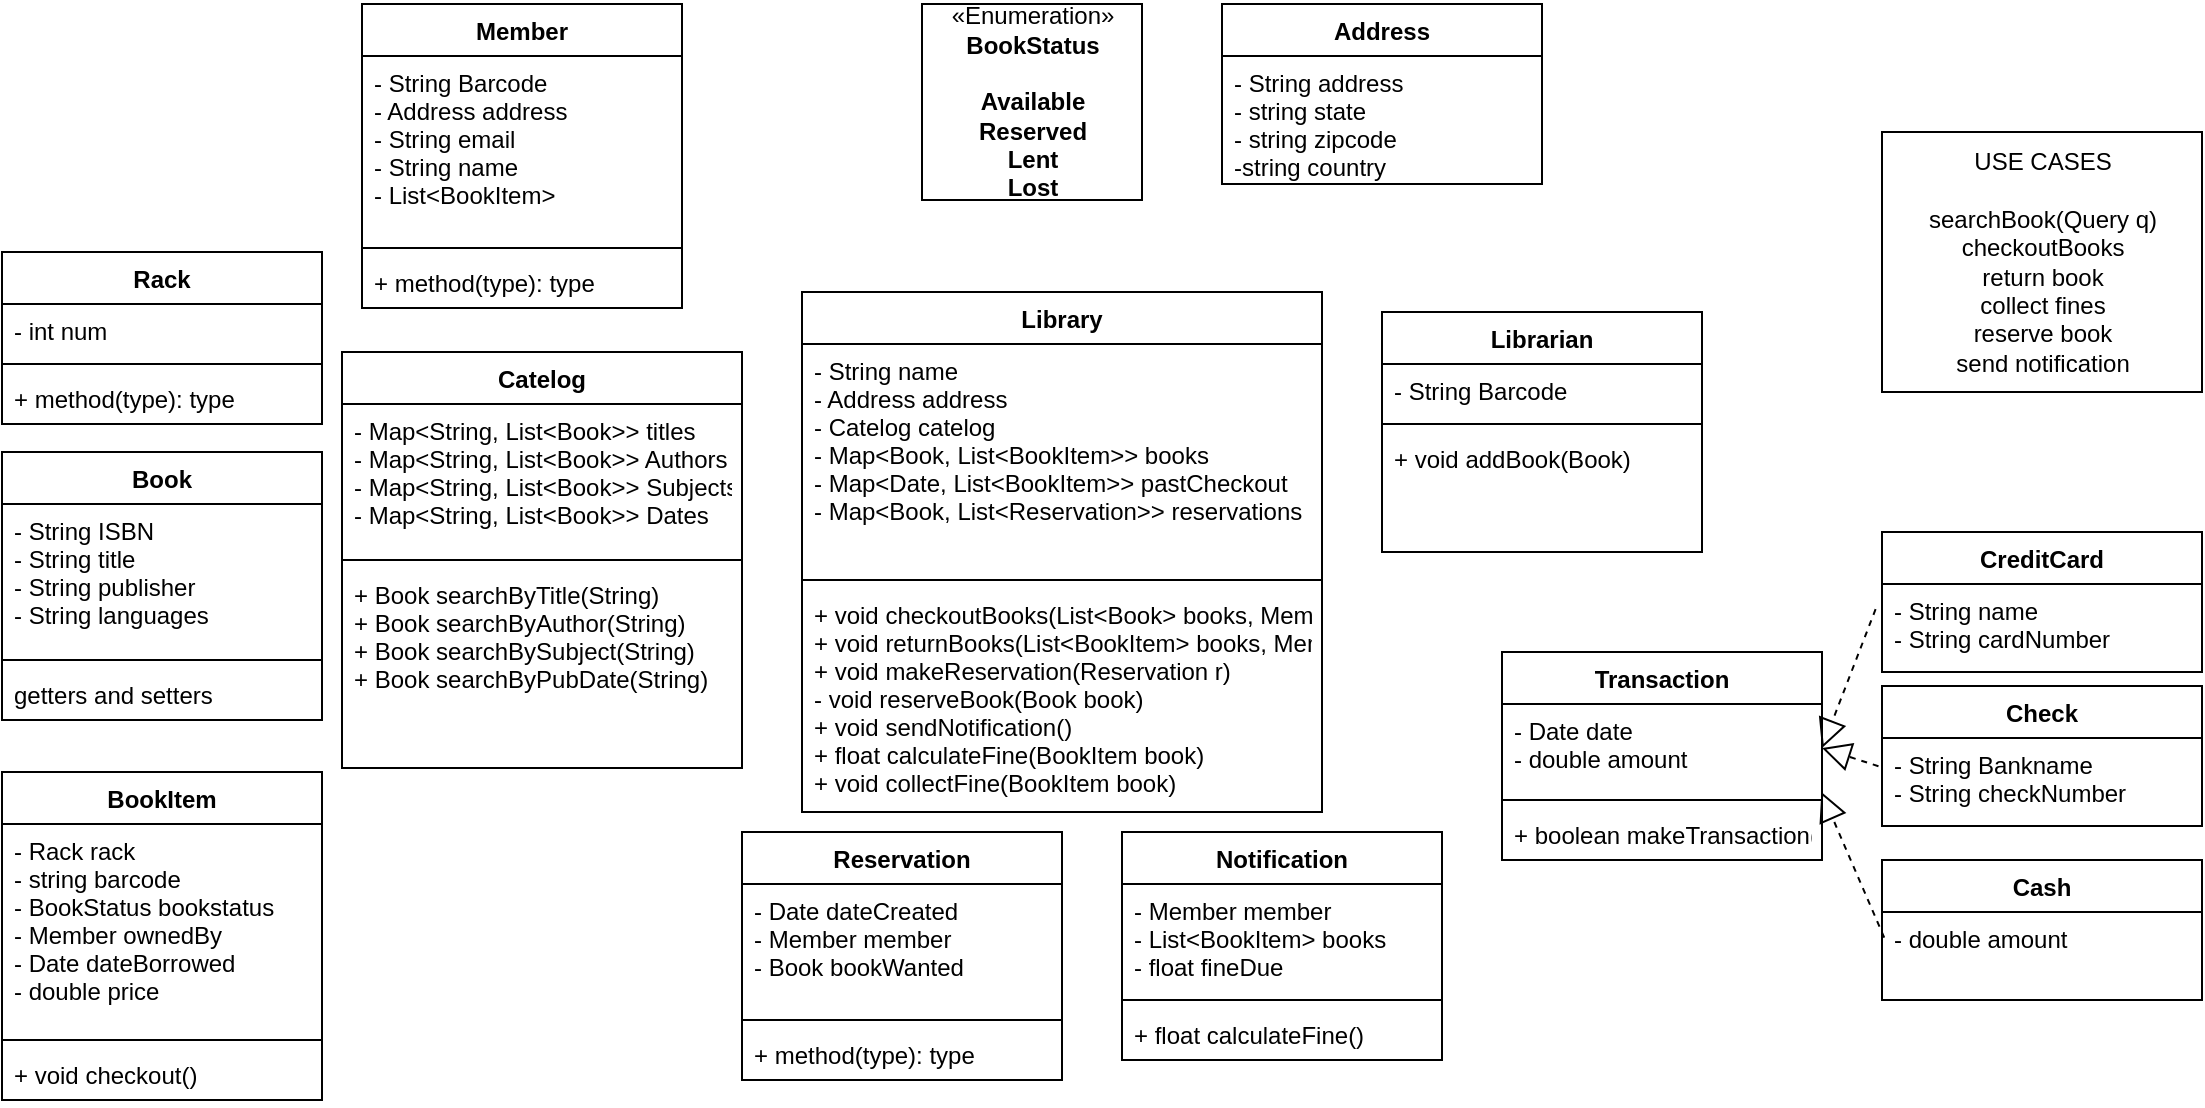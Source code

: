 <mxfile version="14.7.10" type="github">
  <diagram id="0hD28qupYNkQJjnbglOo" name="Page-1">
    <mxGraphModel dx="1346" dy="1120" grid="1" gridSize="10" guides="1" tooltips="1" connect="1" arrows="1" fold="1" page="1" pageScale="1" pageWidth="850" pageHeight="1100" math="0" shadow="0">
      <root>
        <mxCell id="0" />
        <mxCell id="1" parent="0" />
        <mxCell id="hHHKtAU5R3myMjBMF4Xn-1" value="Library" style="swimlane;fontStyle=1;align=center;verticalAlign=top;childLayout=stackLayout;horizontal=1;startSize=26;horizontalStack=0;resizeParent=1;resizeParentMax=0;resizeLast=0;collapsible=1;marginBottom=0;" vertex="1" parent="1">
          <mxGeometry x="420" y="400" width="260" height="260" as="geometry" />
        </mxCell>
        <mxCell id="hHHKtAU5R3myMjBMF4Xn-2" value="- String name&#xa;- Address address&#xa;- Catelog catelog&#xa;- Map&lt;Book, List&lt;BookItem&gt;&gt; books&#xa;- Map&lt;Date, List&lt;BookItem&gt;&gt; pastCheckout&#xa;- Map&lt;Book, List&lt;Reservation&gt;&gt; reservations" style="text;strokeColor=none;fillColor=none;align=left;verticalAlign=top;spacingLeft=4;spacingRight=4;overflow=hidden;rotatable=0;points=[[0,0.5],[1,0.5]];portConstraint=eastwest;" vertex="1" parent="hHHKtAU5R3myMjBMF4Xn-1">
          <mxGeometry y="26" width="260" height="114" as="geometry" />
        </mxCell>
        <mxCell id="hHHKtAU5R3myMjBMF4Xn-3" value="" style="line;strokeWidth=1;fillColor=none;align=left;verticalAlign=middle;spacingTop=-1;spacingLeft=3;spacingRight=3;rotatable=0;labelPosition=right;points=[];portConstraint=eastwest;" vertex="1" parent="hHHKtAU5R3myMjBMF4Xn-1">
          <mxGeometry y="140" width="260" height="8" as="geometry" />
        </mxCell>
        <mxCell id="hHHKtAU5R3myMjBMF4Xn-4" value="+ void checkoutBooks(List&lt;Book&gt; books, Member m)&#xa;+ void returnBooks(List&lt;BookItem&gt; books, Member m)&#xa;+ void makeReservation(Reservation r)&#xa;- void reserveBook(Book book)&#xa;+ void sendNotification()&#xa;+ float calculateFine(BookItem book)&#xa;+ void collectFine(BookItem book)" style="text;strokeColor=none;fillColor=none;align=left;verticalAlign=top;spacingLeft=4;spacingRight=4;overflow=hidden;rotatable=0;points=[[0,0.5],[1,0.5]];portConstraint=eastwest;" vertex="1" parent="hHHKtAU5R3myMjBMF4Xn-1">
          <mxGeometry y="148" width="260" height="112" as="geometry" />
        </mxCell>
        <mxCell id="hHHKtAU5R3myMjBMF4Xn-5" value="Book" style="swimlane;fontStyle=1;align=center;verticalAlign=top;childLayout=stackLayout;horizontal=1;startSize=26;horizontalStack=0;resizeParent=1;resizeParentMax=0;resizeLast=0;collapsible=1;marginBottom=0;" vertex="1" parent="1">
          <mxGeometry x="20" y="480" width="160" height="134" as="geometry" />
        </mxCell>
        <mxCell id="hHHKtAU5R3myMjBMF4Xn-6" value="- String ISBN&#xa;- String title&#xa;- String publisher&#xa;- String languages&#xa;" style="text;strokeColor=none;fillColor=none;align=left;verticalAlign=top;spacingLeft=4;spacingRight=4;overflow=hidden;rotatable=0;points=[[0,0.5],[1,0.5]];portConstraint=eastwest;" vertex="1" parent="hHHKtAU5R3myMjBMF4Xn-5">
          <mxGeometry y="26" width="160" height="74" as="geometry" />
        </mxCell>
        <mxCell id="hHHKtAU5R3myMjBMF4Xn-7" value="" style="line;strokeWidth=1;fillColor=none;align=left;verticalAlign=middle;spacingTop=-1;spacingLeft=3;spacingRight=3;rotatable=0;labelPosition=right;points=[];portConstraint=eastwest;" vertex="1" parent="hHHKtAU5R3myMjBMF4Xn-5">
          <mxGeometry y="100" width="160" height="8" as="geometry" />
        </mxCell>
        <mxCell id="hHHKtAU5R3myMjBMF4Xn-8" value="getters and setters" style="text;strokeColor=none;fillColor=none;align=left;verticalAlign=top;spacingLeft=4;spacingRight=4;overflow=hidden;rotatable=0;points=[[0,0.5],[1,0.5]];portConstraint=eastwest;" vertex="1" parent="hHHKtAU5R3myMjBMF4Xn-5">
          <mxGeometry y="108" width="160" height="26" as="geometry" />
        </mxCell>
        <mxCell id="hHHKtAU5R3myMjBMF4Xn-9" value="Rack" style="swimlane;fontStyle=1;align=center;verticalAlign=top;childLayout=stackLayout;horizontal=1;startSize=26;horizontalStack=0;resizeParent=1;resizeParentMax=0;resizeLast=0;collapsible=1;marginBottom=0;" vertex="1" parent="1">
          <mxGeometry x="20" y="380" width="160" height="86" as="geometry" />
        </mxCell>
        <mxCell id="hHHKtAU5R3myMjBMF4Xn-10" value="- int num" style="text;strokeColor=none;fillColor=none;align=left;verticalAlign=top;spacingLeft=4;spacingRight=4;overflow=hidden;rotatable=0;points=[[0,0.5],[1,0.5]];portConstraint=eastwest;" vertex="1" parent="hHHKtAU5R3myMjBMF4Xn-9">
          <mxGeometry y="26" width="160" height="26" as="geometry" />
        </mxCell>
        <mxCell id="hHHKtAU5R3myMjBMF4Xn-11" value="" style="line;strokeWidth=1;fillColor=none;align=left;verticalAlign=middle;spacingTop=-1;spacingLeft=3;spacingRight=3;rotatable=0;labelPosition=right;points=[];portConstraint=eastwest;" vertex="1" parent="hHHKtAU5R3myMjBMF4Xn-9">
          <mxGeometry y="52" width="160" height="8" as="geometry" />
        </mxCell>
        <mxCell id="hHHKtAU5R3myMjBMF4Xn-12" value="+ method(type): type" style="text;strokeColor=none;fillColor=none;align=left;verticalAlign=top;spacingLeft=4;spacingRight=4;overflow=hidden;rotatable=0;points=[[0,0.5],[1,0.5]];portConstraint=eastwest;" vertex="1" parent="hHHKtAU5R3myMjBMF4Xn-9">
          <mxGeometry y="60" width="160" height="26" as="geometry" />
        </mxCell>
        <mxCell id="hHHKtAU5R3myMjBMF4Xn-13" value="BookItem" style="swimlane;fontStyle=1;align=center;verticalAlign=top;childLayout=stackLayout;horizontal=1;startSize=26;horizontalStack=0;resizeParent=1;resizeParentMax=0;resizeLast=0;collapsible=1;marginBottom=0;" vertex="1" parent="1">
          <mxGeometry x="20" y="640" width="160" height="164" as="geometry" />
        </mxCell>
        <mxCell id="hHHKtAU5R3myMjBMF4Xn-14" value="- Rack rack&#xa;- string barcode&#xa;- BookStatus bookstatus&#xa;- Member ownedBy&#xa;- Date dateBorrowed&#xa;- double price&#xa;" style="text;strokeColor=none;fillColor=none;align=left;verticalAlign=top;spacingLeft=4;spacingRight=4;overflow=hidden;rotatable=0;points=[[0,0.5],[1,0.5]];portConstraint=eastwest;" vertex="1" parent="hHHKtAU5R3myMjBMF4Xn-13">
          <mxGeometry y="26" width="160" height="104" as="geometry" />
        </mxCell>
        <mxCell id="hHHKtAU5R3myMjBMF4Xn-15" value="" style="line;strokeWidth=1;fillColor=none;align=left;verticalAlign=middle;spacingTop=-1;spacingLeft=3;spacingRight=3;rotatable=0;labelPosition=right;points=[];portConstraint=eastwest;" vertex="1" parent="hHHKtAU5R3myMjBMF4Xn-13">
          <mxGeometry y="130" width="160" height="8" as="geometry" />
        </mxCell>
        <mxCell id="hHHKtAU5R3myMjBMF4Xn-16" value="+ void checkout()" style="text;strokeColor=none;fillColor=none;align=left;verticalAlign=top;spacingLeft=4;spacingRight=4;overflow=hidden;rotatable=0;points=[[0,0.5],[1,0.5]];portConstraint=eastwest;" vertex="1" parent="hHHKtAU5R3myMjBMF4Xn-13">
          <mxGeometry y="138" width="160" height="26" as="geometry" />
        </mxCell>
        <mxCell id="hHHKtAU5R3myMjBMF4Xn-17" value="Member" style="swimlane;fontStyle=1;align=center;verticalAlign=top;childLayout=stackLayout;horizontal=1;startSize=26;horizontalStack=0;resizeParent=1;resizeParentMax=0;resizeLast=0;collapsible=1;marginBottom=0;" vertex="1" parent="1">
          <mxGeometry x="200" y="256" width="160" height="152" as="geometry" />
        </mxCell>
        <mxCell id="hHHKtAU5R3myMjBMF4Xn-18" value="- String Barcode&#xa;- Address address&#xa;- String email&#xa;- String name&#xa;- List&lt;BookItem&gt;" style="text;strokeColor=none;fillColor=none;align=left;verticalAlign=top;spacingLeft=4;spacingRight=4;overflow=hidden;rotatable=0;points=[[0,0.5],[1,0.5]];portConstraint=eastwest;" vertex="1" parent="hHHKtAU5R3myMjBMF4Xn-17">
          <mxGeometry y="26" width="160" height="92" as="geometry" />
        </mxCell>
        <mxCell id="hHHKtAU5R3myMjBMF4Xn-19" value="" style="line;strokeWidth=1;fillColor=none;align=left;verticalAlign=middle;spacingTop=-1;spacingLeft=3;spacingRight=3;rotatable=0;labelPosition=right;points=[];portConstraint=eastwest;" vertex="1" parent="hHHKtAU5R3myMjBMF4Xn-17">
          <mxGeometry y="118" width="160" height="8" as="geometry" />
        </mxCell>
        <mxCell id="hHHKtAU5R3myMjBMF4Xn-20" value="+ method(type): type" style="text;strokeColor=none;fillColor=none;align=left;verticalAlign=top;spacingLeft=4;spacingRight=4;overflow=hidden;rotatable=0;points=[[0,0.5],[1,0.5]];portConstraint=eastwest;" vertex="1" parent="hHHKtAU5R3myMjBMF4Xn-17">
          <mxGeometry y="126" width="160" height="26" as="geometry" />
        </mxCell>
        <mxCell id="hHHKtAU5R3myMjBMF4Xn-25" value="Reservation" style="swimlane;fontStyle=1;align=center;verticalAlign=top;childLayout=stackLayout;horizontal=1;startSize=26;horizontalStack=0;resizeParent=1;resizeParentMax=0;resizeLast=0;collapsible=1;marginBottom=0;" vertex="1" parent="1">
          <mxGeometry x="390" y="670" width="160" height="124" as="geometry" />
        </mxCell>
        <mxCell id="hHHKtAU5R3myMjBMF4Xn-26" value="- Date dateCreated&#xa;- Member member&#xa;- Book bookWanted" style="text;strokeColor=none;fillColor=none;align=left;verticalAlign=top;spacingLeft=4;spacingRight=4;overflow=hidden;rotatable=0;points=[[0,0.5],[1,0.5]];portConstraint=eastwest;" vertex="1" parent="hHHKtAU5R3myMjBMF4Xn-25">
          <mxGeometry y="26" width="160" height="64" as="geometry" />
        </mxCell>
        <mxCell id="hHHKtAU5R3myMjBMF4Xn-27" value="" style="line;strokeWidth=1;fillColor=none;align=left;verticalAlign=middle;spacingTop=-1;spacingLeft=3;spacingRight=3;rotatable=0;labelPosition=right;points=[];portConstraint=eastwest;" vertex="1" parent="hHHKtAU5R3myMjBMF4Xn-25">
          <mxGeometry y="90" width="160" height="8" as="geometry" />
        </mxCell>
        <mxCell id="hHHKtAU5R3myMjBMF4Xn-28" value="+ method(type): type" style="text;strokeColor=none;fillColor=none;align=left;verticalAlign=top;spacingLeft=4;spacingRight=4;overflow=hidden;rotatable=0;points=[[0,0.5],[1,0.5]];portConstraint=eastwest;" vertex="1" parent="hHHKtAU5R3myMjBMF4Xn-25">
          <mxGeometry y="98" width="160" height="26" as="geometry" />
        </mxCell>
        <mxCell id="hHHKtAU5R3myMjBMF4Xn-29" value="USE CASES&lt;br&gt;&lt;br&gt;searchBook(Query q)&lt;br&gt;checkoutBooks&lt;br&gt;return book&lt;br&gt;collect fines&lt;br&gt;reserve book&lt;br&gt;send notification" style="html=1;" vertex="1" parent="1">
          <mxGeometry x="960" y="320" width="160" height="130" as="geometry" />
        </mxCell>
        <mxCell id="hHHKtAU5R3myMjBMF4Xn-30" value="Notification" style="swimlane;fontStyle=1;align=center;verticalAlign=top;childLayout=stackLayout;horizontal=1;startSize=26;horizontalStack=0;resizeParent=1;resizeParentMax=0;resizeLast=0;collapsible=1;marginBottom=0;" vertex="1" parent="1">
          <mxGeometry x="580" y="670" width="160" height="114" as="geometry" />
        </mxCell>
        <mxCell id="hHHKtAU5R3myMjBMF4Xn-31" value="- Member member&#xa;- List&lt;BookItem&gt; books&#xa;- float fineDue" style="text;strokeColor=none;fillColor=none;align=left;verticalAlign=top;spacingLeft=4;spacingRight=4;overflow=hidden;rotatable=0;points=[[0,0.5],[1,0.5]];portConstraint=eastwest;" vertex="1" parent="hHHKtAU5R3myMjBMF4Xn-30">
          <mxGeometry y="26" width="160" height="54" as="geometry" />
        </mxCell>
        <mxCell id="hHHKtAU5R3myMjBMF4Xn-32" value="" style="line;strokeWidth=1;fillColor=none;align=left;verticalAlign=middle;spacingTop=-1;spacingLeft=3;spacingRight=3;rotatable=0;labelPosition=right;points=[];portConstraint=eastwest;" vertex="1" parent="hHHKtAU5R3myMjBMF4Xn-30">
          <mxGeometry y="80" width="160" height="8" as="geometry" />
        </mxCell>
        <mxCell id="hHHKtAU5R3myMjBMF4Xn-33" value="+ float calculateFine()" style="text;strokeColor=none;fillColor=none;align=left;verticalAlign=top;spacingLeft=4;spacingRight=4;overflow=hidden;rotatable=0;points=[[0,0.5],[1,0.5]];portConstraint=eastwest;" vertex="1" parent="hHHKtAU5R3myMjBMF4Xn-30">
          <mxGeometry y="88" width="160" height="26" as="geometry" />
        </mxCell>
        <mxCell id="hHHKtAU5R3myMjBMF4Xn-34" value="Librarian" style="swimlane;fontStyle=1;align=center;verticalAlign=top;childLayout=stackLayout;horizontal=1;startSize=26;horizontalStack=0;resizeParent=1;resizeParentMax=0;resizeLast=0;collapsible=1;marginBottom=0;" vertex="1" parent="1">
          <mxGeometry x="710" y="410" width="160" height="120" as="geometry" />
        </mxCell>
        <mxCell id="hHHKtAU5R3myMjBMF4Xn-35" value="- String Barcode    " style="text;strokeColor=none;fillColor=none;align=left;verticalAlign=top;spacingLeft=4;spacingRight=4;overflow=hidden;rotatable=0;points=[[0,0.5],[1,0.5]];portConstraint=eastwest;" vertex="1" parent="hHHKtAU5R3myMjBMF4Xn-34">
          <mxGeometry y="26" width="160" height="26" as="geometry" />
        </mxCell>
        <mxCell id="hHHKtAU5R3myMjBMF4Xn-36" value="" style="line;strokeWidth=1;fillColor=none;align=left;verticalAlign=middle;spacingTop=-1;spacingLeft=3;spacingRight=3;rotatable=0;labelPosition=right;points=[];portConstraint=eastwest;" vertex="1" parent="hHHKtAU5R3myMjBMF4Xn-34">
          <mxGeometry y="52" width="160" height="8" as="geometry" />
        </mxCell>
        <mxCell id="hHHKtAU5R3myMjBMF4Xn-37" value="+ void addBook(Book)" style="text;strokeColor=none;fillColor=none;align=left;verticalAlign=top;spacingLeft=4;spacingRight=4;overflow=hidden;rotatable=0;points=[[0,0.5],[1,0.5]];portConstraint=eastwest;" vertex="1" parent="hHHKtAU5R3myMjBMF4Xn-34">
          <mxGeometry y="60" width="160" height="60" as="geometry" />
        </mxCell>
        <mxCell id="hHHKtAU5R3myMjBMF4Xn-40" value="Address" style="swimlane;fontStyle=1;align=center;verticalAlign=top;childLayout=stackLayout;horizontal=1;startSize=26;horizontalStack=0;resizeParent=1;resizeParentMax=0;resizeLast=0;collapsible=1;marginBottom=0;" vertex="1" parent="1">
          <mxGeometry x="630" y="256" width="160" height="90" as="geometry" />
        </mxCell>
        <mxCell id="hHHKtAU5R3myMjBMF4Xn-41" value="- String address&#xa;- string state&#xa;- string zipcode&#xa;-string country" style="text;strokeColor=none;fillColor=none;align=left;verticalAlign=top;spacingLeft=4;spacingRight=4;overflow=hidden;rotatable=0;points=[[0,0.5],[1,0.5]];portConstraint=eastwest;" vertex="1" parent="hHHKtAU5R3myMjBMF4Xn-40">
          <mxGeometry y="26" width="160" height="64" as="geometry" />
        </mxCell>
        <mxCell id="hHHKtAU5R3myMjBMF4Xn-44" value="Catelog" style="swimlane;fontStyle=1;align=center;verticalAlign=top;childLayout=stackLayout;horizontal=1;startSize=26;horizontalStack=0;resizeParent=1;resizeParentMax=0;resizeLast=0;collapsible=1;marginBottom=0;" vertex="1" parent="1">
          <mxGeometry x="190" y="430" width="200" height="208" as="geometry" />
        </mxCell>
        <mxCell id="hHHKtAU5R3myMjBMF4Xn-45" value="- Map&lt;String, List&lt;Book&gt;&gt; titles&#xa;- Map&lt;String, List&lt;Book&gt;&gt; Authors&#xa;- Map&lt;String, List&lt;Book&gt;&gt; Subjects&#xa;- Map&lt;String, List&lt;Book&gt;&gt; Dates" style="text;strokeColor=none;fillColor=none;align=left;verticalAlign=top;spacingLeft=4;spacingRight=4;overflow=hidden;rotatable=0;points=[[0,0.5],[1,0.5]];portConstraint=eastwest;" vertex="1" parent="hHHKtAU5R3myMjBMF4Xn-44">
          <mxGeometry y="26" width="200" height="74" as="geometry" />
        </mxCell>
        <mxCell id="hHHKtAU5R3myMjBMF4Xn-46" value="" style="line;strokeWidth=1;fillColor=none;align=left;verticalAlign=middle;spacingTop=-1;spacingLeft=3;spacingRight=3;rotatable=0;labelPosition=right;points=[];portConstraint=eastwest;" vertex="1" parent="hHHKtAU5R3myMjBMF4Xn-44">
          <mxGeometry y="100" width="200" height="8" as="geometry" />
        </mxCell>
        <mxCell id="hHHKtAU5R3myMjBMF4Xn-47" value="+ Book searchByTitle(String)&#xa;+ Book searchByAuthor(String)&#xa;+ Book searchBySubject(String)&#xa;+ Book searchByPubDate(String)&#xa;" style="text;strokeColor=none;fillColor=none;align=left;verticalAlign=top;spacingLeft=4;spacingRight=4;overflow=hidden;rotatable=0;points=[[0,0.5],[1,0.5]];portConstraint=eastwest;" vertex="1" parent="hHHKtAU5R3myMjBMF4Xn-44">
          <mxGeometry y="108" width="200" height="100" as="geometry" />
        </mxCell>
        <mxCell id="hHHKtAU5R3myMjBMF4Xn-48" value="«Enumeration»&lt;br&gt;&lt;b&gt;BookStatus&lt;br&gt;&lt;br&gt;Available&lt;br&gt;Reserved&lt;br&gt;Lent&lt;br&gt;Lost&lt;br&gt;&lt;/b&gt;" style="html=1;" vertex="1" parent="1">
          <mxGeometry x="480" y="256" width="110" height="98" as="geometry" />
        </mxCell>
        <mxCell id="hHHKtAU5R3myMjBMF4Xn-49" value="Transaction" style="swimlane;fontStyle=1;align=center;verticalAlign=top;childLayout=stackLayout;horizontal=1;startSize=26;horizontalStack=0;resizeParent=1;resizeParentMax=0;resizeLast=0;collapsible=1;marginBottom=0;" vertex="1" parent="1">
          <mxGeometry x="770" y="580" width="160" height="104" as="geometry" />
        </mxCell>
        <mxCell id="hHHKtAU5R3myMjBMF4Xn-50" value="- Date date&#xa;- double amount" style="text;strokeColor=none;fillColor=none;align=left;verticalAlign=top;spacingLeft=4;spacingRight=4;overflow=hidden;rotatable=0;points=[[0,0.5],[1,0.5]];portConstraint=eastwest;" vertex="1" parent="hHHKtAU5R3myMjBMF4Xn-49">
          <mxGeometry y="26" width="160" height="44" as="geometry" />
        </mxCell>
        <mxCell id="hHHKtAU5R3myMjBMF4Xn-51" value="" style="line;strokeWidth=1;fillColor=none;align=left;verticalAlign=middle;spacingTop=-1;spacingLeft=3;spacingRight=3;rotatable=0;labelPosition=right;points=[];portConstraint=eastwest;" vertex="1" parent="hHHKtAU5R3myMjBMF4Xn-49">
          <mxGeometry y="70" width="160" height="8" as="geometry" />
        </mxCell>
        <mxCell id="hHHKtAU5R3myMjBMF4Xn-52" value="+ boolean makeTransaction()" style="text;strokeColor=none;fillColor=none;align=left;verticalAlign=top;spacingLeft=4;spacingRight=4;overflow=hidden;rotatable=0;points=[[0,0.5],[1,0.5]];portConstraint=eastwest;" vertex="1" parent="hHHKtAU5R3myMjBMF4Xn-49">
          <mxGeometry y="78" width="160" height="26" as="geometry" />
        </mxCell>
        <mxCell id="hHHKtAU5R3myMjBMF4Xn-53" value="CreditCard" style="swimlane;fontStyle=1;align=center;verticalAlign=top;childLayout=stackLayout;horizontal=1;startSize=26;horizontalStack=0;resizeParent=1;resizeParentMax=0;resizeLast=0;collapsible=1;marginBottom=0;" vertex="1" parent="1">
          <mxGeometry x="960" y="520" width="160" height="70" as="geometry" />
        </mxCell>
        <mxCell id="hHHKtAU5R3myMjBMF4Xn-54" value="- String name&#xa;- String cardNumber" style="text;strokeColor=none;fillColor=none;align=left;verticalAlign=top;spacingLeft=4;spacingRight=4;overflow=hidden;rotatable=0;points=[[0,0.5],[1,0.5]];portConstraint=eastwest;" vertex="1" parent="hHHKtAU5R3myMjBMF4Xn-53">
          <mxGeometry y="26" width="160" height="44" as="geometry" />
        </mxCell>
        <mxCell id="hHHKtAU5R3myMjBMF4Xn-58" value="Check&#xa;" style="swimlane;fontStyle=1;align=center;verticalAlign=top;childLayout=stackLayout;horizontal=1;startSize=26;horizontalStack=0;resizeParent=1;resizeParentMax=0;resizeLast=0;collapsible=1;marginBottom=0;" vertex="1" parent="1">
          <mxGeometry x="960" y="597" width="160" height="70" as="geometry" />
        </mxCell>
        <mxCell id="hHHKtAU5R3myMjBMF4Xn-59" value="- String Bankname&#xa;- String checkNumber" style="text;strokeColor=none;fillColor=none;align=left;verticalAlign=top;spacingLeft=4;spacingRight=4;overflow=hidden;rotatable=0;points=[[0,0.5],[1,0.5]];portConstraint=eastwest;" vertex="1" parent="hHHKtAU5R3myMjBMF4Xn-58">
          <mxGeometry y="26" width="160" height="44" as="geometry" />
        </mxCell>
        <mxCell id="hHHKtAU5R3myMjBMF4Xn-60" value="Cash" style="swimlane;fontStyle=1;align=center;verticalAlign=top;childLayout=stackLayout;horizontal=1;startSize=26;horizontalStack=0;resizeParent=1;resizeParentMax=0;resizeLast=0;collapsible=1;marginBottom=0;" vertex="1" parent="1">
          <mxGeometry x="960" y="684" width="160" height="70" as="geometry" />
        </mxCell>
        <mxCell id="hHHKtAU5R3myMjBMF4Xn-61" value="- double amount" style="text;strokeColor=none;fillColor=none;align=left;verticalAlign=top;spacingLeft=4;spacingRight=4;overflow=hidden;rotatable=0;points=[[0,0.5],[1,0.5]];portConstraint=eastwest;" vertex="1" parent="hHHKtAU5R3myMjBMF4Xn-60">
          <mxGeometry y="26" width="160" height="44" as="geometry" />
        </mxCell>
        <mxCell id="hHHKtAU5R3myMjBMF4Xn-62" value="" style="endArrow=block;dashed=1;endFill=0;endSize=12;html=1;entryX=1;entryY=0.5;entryDx=0;entryDy=0;exitX=-0.02;exitY=0.286;exitDx=0;exitDy=0;exitPerimeter=0;" edge="1" parent="1" source="hHHKtAU5R3myMjBMF4Xn-54" target="hHHKtAU5R3myMjBMF4Xn-50">
          <mxGeometry width="160" relative="1" as="geometry">
            <mxPoint x="620" y="460" as="sourcePoint" />
            <mxPoint x="780" y="460" as="targetPoint" />
          </mxGeometry>
        </mxCell>
        <mxCell id="hHHKtAU5R3myMjBMF4Xn-63" value="" style="endArrow=block;dashed=1;endFill=0;endSize=12;html=1;entryX=1;entryY=0.5;entryDx=0;entryDy=0;exitX=-0.011;exitY=0.321;exitDx=0;exitDy=0;exitPerimeter=0;" edge="1" parent="1" source="hHHKtAU5R3myMjBMF4Xn-59" target="hHHKtAU5R3myMjBMF4Xn-50">
          <mxGeometry width="160" relative="1" as="geometry">
            <mxPoint x="966.8" y="568.584" as="sourcePoint" />
            <mxPoint x="940" y="638" as="targetPoint" />
          </mxGeometry>
        </mxCell>
        <mxCell id="hHHKtAU5R3myMjBMF4Xn-64" value="" style="endArrow=block;dashed=1;endFill=0;endSize=12;html=1;entryX=0.998;entryY=1;entryDx=0;entryDy=0;exitX=0.007;exitY=0.292;exitDx=0;exitDy=0;exitPerimeter=0;entryPerimeter=0;" edge="1" parent="1" source="hHHKtAU5R3myMjBMF4Xn-61" target="hHHKtAU5R3myMjBMF4Xn-50">
          <mxGeometry width="160" relative="1" as="geometry">
            <mxPoint x="976.8" y="578.584" as="sourcePoint" />
            <mxPoint x="950" y="648" as="targetPoint" />
          </mxGeometry>
        </mxCell>
      </root>
    </mxGraphModel>
  </diagram>
</mxfile>
